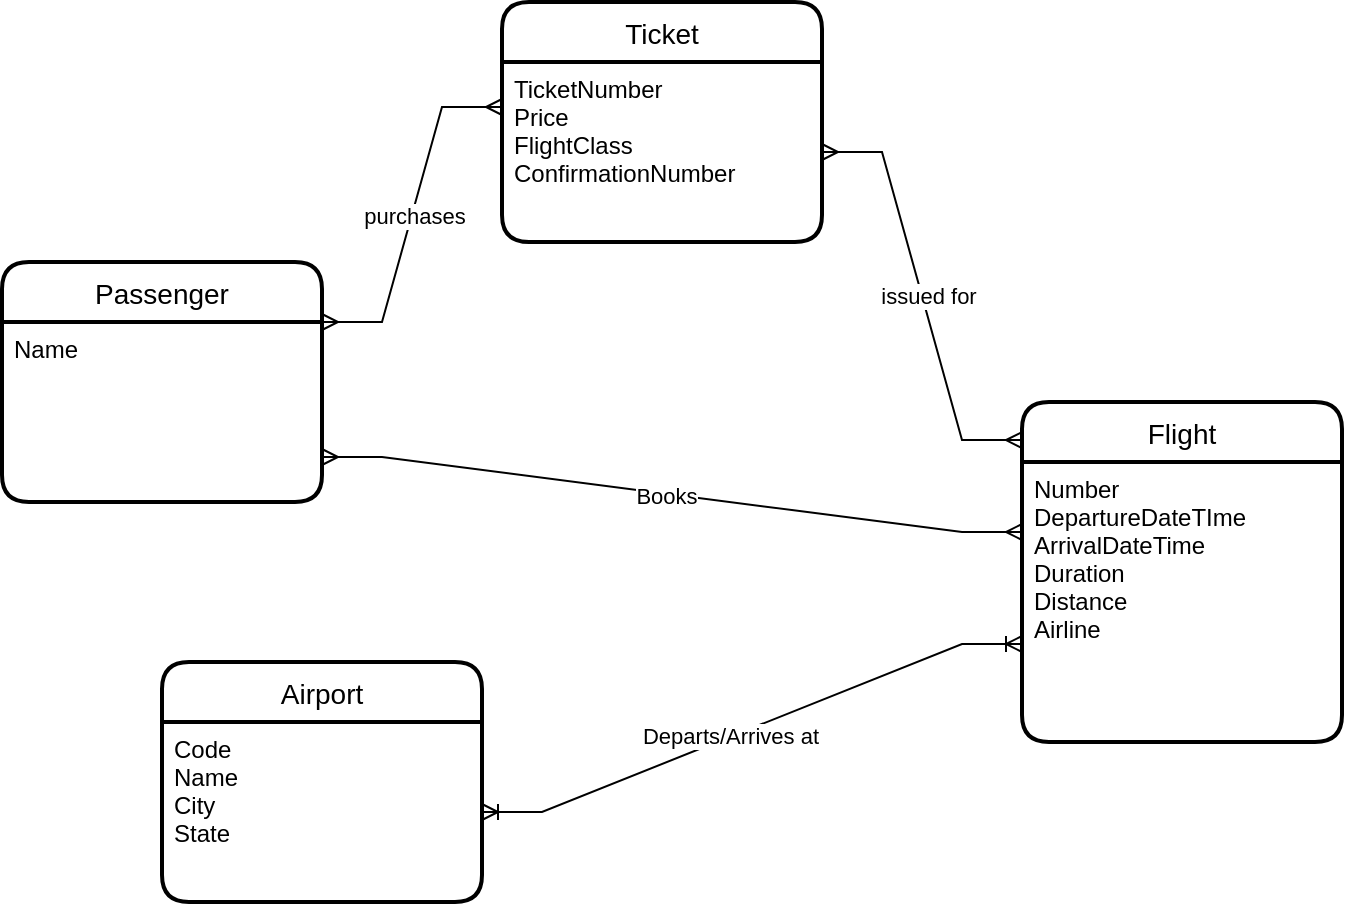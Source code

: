 <mxfile version="15.9.1" type="device"><diagram id="FVTwVCLcObkq27xg5pNo" name="Page-1"><mxGraphModel dx="1422" dy="762" grid="1" gridSize="10" guides="1" tooltips="1" connect="1" arrows="1" fold="1" page="1" pageScale="1" pageWidth="850" pageHeight="1100" math="0" shadow="0"><root><mxCell id="0"/><mxCell id="1" parent="0"/><mxCell id="nIOsbIuc_V6usUFh2qqK-1" value="Passenger" style="swimlane;childLayout=stackLayout;horizontal=1;startSize=30;horizontalStack=0;rounded=1;fontSize=14;fontStyle=0;strokeWidth=2;resizeParent=0;resizeLast=1;shadow=0;dashed=0;align=center;" vertex="1" parent="1"><mxGeometry x="60" y="160" width="160" height="120" as="geometry"/></mxCell><mxCell id="nIOsbIuc_V6usUFh2qqK-2" value="Name" style="align=left;strokeColor=none;fillColor=none;spacingLeft=4;fontSize=12;verticalAlign=top;resizable=0;rotatable=0;part=1;" vertex="1" parent="nIOsbIuc_V6usUFh2qqK-1"><mxGeometry y="30" width="160" height="90" as="geometry"/></mxCell><mxCell id="nIOsbIuc_V6usUFh2qqK-3" value="Flight" style="swimlane;childLayout=stackLayout;horizontal=1;startSize=30;horizontalStack=0;rounded=1;fontSize=14;fontStyle=0;strokeWidth=2;resizeParent=0;resizeLast=1;shadow=0;dashed=0;align=center;" vertex="1" parent="1"><mxGeometry x="570" y="230" width="160" height="170" as="geometry"/></mxCell><mxCell id="nIOsbIuc_V6usUFh2qqK-4" value="Number&#10;DepartureDateTIme&#10;ArrivalDateTime&#10;Duration&#10;Distance&#10;Airline" style="align=left;strokeColor=none;fillColor=none;spacingLeft=4;fontSize=12;verticalAlign=top;resizable=0;rotatable=0;part=1;" vertex="1" parent="nIOsbIuc_V6usUFh2qqK-3"><mxGeometry y="30" width="160" height="140" as="geometry"/></mxCell><mxCell id="nIOsbIuc_V6usUFh2qqK-5" value="" style="edgeStyle=entityRelationEdgeStyle;fontSize=12;html=1;endArrow=ERmany;startArrow=ERmany;rounded=0;exitX=1;exitY=0.75;exitDx=0;exitDy=0;entryX=0;entryY=0.25;entryDx=0;entryDy=0;" edge="1" parent="1" source="nIOsbIuc_V6usUFh2qqK-2" target="nIOsbIuc_V6usUFh2qqK-4"><mxGeometry width="100" height="100" relative="1" as="geometry"><mxPoint x="260" y="190" as="sourcePoint"/><mxPoint x="360" y="90" as="targetPoint"/></mxGeometry></mxCell><mxCell id="nIOsbIuc_V6usUFh2qqK-8" value="Books" style="edgeLabel;html=1;align=center;verticalAlign=middle;resizable=0;points=[];" vertex="1" connectable="0" parent="nIOsbIuc_V6usUFh2qqK-5"><mxGeometry x="-0.015" y="-1" relative="1" as="geometry"><mxPoint as="offset"/></mxGeometry></mxCell><mxCell id="nIOsbIuc_V6usUFh2qqK-9" value="Airport" style="swimlane;childLayout=stackLayout;horizontal=1;startSize=30;horizontalStack=0;rounded=1;fontSize=14;fontStyle=0;strokeWidth=2;resizeParent=0;resizeLast=1;shadow=0;dashed=0;align=center;" vertex="1" parent="1"><mxGeometry x="140" y="360" width="160" height="120" as="geometry"/></mxCell><mxCell id="nIOsbIuc_V6usUFh2qqK-10" value="Code&#10;Name&#10;City&#10;State" style="align=left;strokeColor=none;fillColor=none;spacingLeft=4;fontSize=12;verticalAlign=top;resizable=0;rotatable=0;part=1;" vertex="1" parent="nIOsbIuc_V6usUFh2qqK-9"><mxGeometry y="30" width="160" height="90" as="geometry"/></mxCell><mxCell id="nIOsbIuc_V6usUFh2qqK-12" value="" style="edgeStyle=entityRelationEdgeStyle;fontSize=12;html=1;endArrow=ERoneToMany;startArrow=ERoneToMany;rounded=0;exitX=1;exitY=0.5;exitDx=0;exitDy=0;entryX=0;entryY=0.65;entryDx=0;entryDy=0;entryPerimeter=0;" edge="1" parent="1" source="nIOsbIuc_V6usUFh2qqK-10" target="nIOsbIuc_V6usUFh2qqK-4"><mxGeometry width="100" height="100" relative="1" as="geometry"><mxPoint x="400" y="390" as="sourcePoint"/><mxPoint x="500" y="290" as="targetPoint"/></mxGeometry></mxCell><mxCell id="nIOsbIuc_V6usUFh2qqK-13" value="Departs/Arrives at" style="edgeLabel;html=1;align=center;verticalAlign=middle;resizable=0;points=[];" vertex="1" connectable="0" parent="nIOsbIuc_V6usUFh2qqK-12"><mxGeometry x="-0.085" y="1" relative="1" as="geometry"><mxPoint as="offset"/></mxGeometry></mxCell><mxCell id="nIOsbIuc_V6usUFh2qqK-14" value="Ticket" style="swimlane;childLayout=stackLayout;horizontal=1;startSize=30;horizontalStack=0;rounded=1;fontSize=14;fontStyle=0;strokeWidth=2;resizeParent=0;resizeLast=1;shadow=0;dashed=0;align=center;" vertex="1" parent="1"><mxGeometry x="310" y="30" width="160" height="120" as="geometry"/></mxCell><mxCell id="nIOsbIuc_V6usUFh2qqK-15" value="TicketNumber&#10;Price&#10;FlightClass&#10;ConfirmationNumber" style="align=left;strokeColor=none;fillColor=none;spacingLeft=4;fontSize=12;verticalAlign=top;resizable=0;rotatable=0;part=1;" vertex="1" parent="nIOsbIuc_V6usUFh2qqK-14"><mxGeometry y="30" width="160" height="90" as="geometry"/></mxCell><mxCell id="nIOsbIuc_V6usUFh2qqK-19" value="" style="edgeStyle=entityRelationEdgeStyle;fontSize=12;html=1;endArrow=ERmany;startArrow=ERmany;rounded=0;entryX=0;entryY=0.25;entryDx=0;entryDy=0;exitX=1;exitY=0;exitDx=0;exitDy=0;" edge="1" parent="1" source="nIOsbIuc_V6usUFh2qqK-2" target="nIOsbIuc_V6usUFh2qqK-15"><mxGeometry width="100" height="100" relative="1" as="geometry"><mxPoint x="110" y="150" as="sourcePoint"/><mxPoint x="210" y="50" as="targetPoint"/></mxGeometry></mxCell><mxCell id="nIOsbIuc_V6usUFh2qqK-20" value="purchases" style="edgeLabel;html=1;align=center;verticalAlign=middle;resizable=0;points=[];" vertex="1" connectable="0" parent="nIOsbIuc_V6usUFh2qqK-19"><mxGeometry x="-0.005" y="-1" relative="1" as="geometry"><mxPoint as="offset"/></mxGeometry></mxCell><mxCell id="nIOsbIuc_V6usUFh2qqK-22" value="" style="edgeStyle=entityRelationEdgeStyle;fontSize=12;html=1;endArrow=ERmany;startArrow=ERmany;rounded=0;entryX=0;entryY=0.112;entryDx=0;entryDy=0;entryPerimeter=0;" edge="1" parent="1" source="nIOsbIuc_V6usUFh2qqK-15" target="nIOsbIuc_V6usUFh2qqK-3"><mxGeometry width="100" height="100" relative="1" as="geometry"><mxPoint x="460" y="250" as="sourcePoint"/><mxPoint x="460" y="291.421" as="targetPoint"/></mxGeometry></mxCell><mxCell id="nIOsbIuc_V6usUFh2qqK-23" value="issued for" style="edgeLabel;html=1;align=center;verticalAlign=middle;resizable=0;points=[];" vertex="1" connectable="0" parent="nIOsbIuc_V6usUFh2qqK-22"><mxGeometry x="0.007" y="3" relative="1" as="geometry"><mxPoint as="offset"/></mxGeometry></mxCell></root></mxGraphModel></diagram></mxfile>